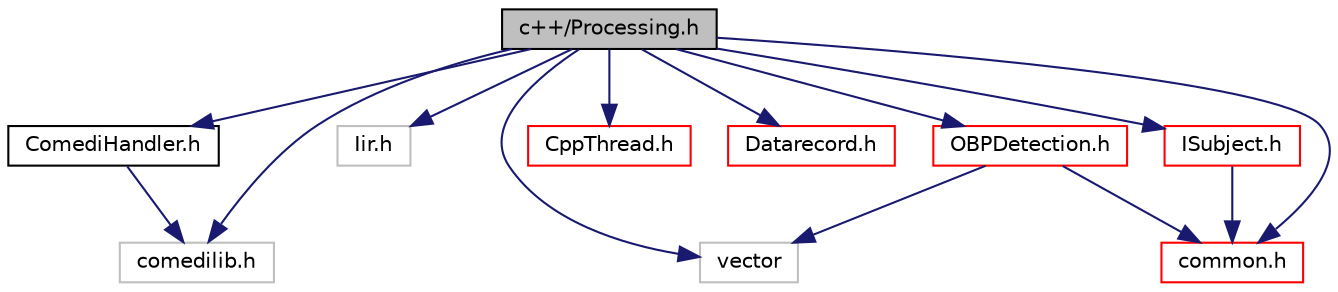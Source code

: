 digraph "c++/Processing.h"
{
 // LATEX_PDF_SIZE
  bgcolor="transparent";
  edge [fontname="Helvetica",fontsize="10",labelfontname="Helvetica",labelfontsize="10"];
  node [fontname="Helvetica",fontsize="10",shape=record];
  Node1 [label="c++/Processing.h",height=0.2,width=0.4,color="black", fillcolor="grey75", style="filled", fontcolor="black",tooltip="The header file of the Processing class."];
  Node1 -> Node2 [color="midnightblue",fontsize="10",style="solid",fontname="Helvetica"];
  Node2 [label="vector",height=0.2,width=0.4,color="grey75",tooltip=" "];
  Node1 -> Node3 [color="midnightblue",fontsize="10",style="solid",fontname="Helvetica"];
  Node3 [label="comedilib.h",height=0.2,width=0.4,color="grey75",tooltip=" "];
  Node1 -> Node4 [color="midnightblue",fontsize="10",style="solid",fontname="Helvetica"];
  Node4 [label="Iir.h",height=0.2,width=0.4,color="grey75",tooltip=" "];
  Node1 -> Node5 [color="midnightblue",fontsize="10",style="solid",fontname="Helvetica"];
  Node5 [label="common.h",height=0.2,width=0.4,color="red",URL="$common_8h.html",tooltip=" "];
  Node1 -> Node8 [color="midnightblue",fontsize="10",style="solid",fontname="Helvetica"];
  Node8 [label="CppThread.h",height=0.2,width=0.4,color="red",URL="$_cpp_thread_8h.html",tooltip=" "];
  Node1 -> Node10 [color="midnightblue",fontsize="10",style="solid",fontname="Helvetica"];
  Node10 [label="Datarecord.h",height=0.2,width=0.4,color="red",URL="$_datarecord_8h.html",tooltip="The header file of the Datarecord class."];
  Node1 -> Node14 [color="midnightblue",fontsize="10",style="solid",fontname="Helvetica"];
  Node14 [label="ISubject.h",height=0.2,width=0.4,color="red",URL="$_i_subject_8h.html",tooltip="The header file of the ISubject class."];
  Node14 -> Node5 [color="midnightblue",fontsize="10",style="solid",fontname="Helvetica"];
  Node1 -> Node18 [color="midnightblue",fontsize="10",style="solid",fontname="Helvetica"];
  Node18 [label="ComediHandler.h",height=0.2,width=0.4,color="black",URL="$_comedi_handler_8h.html",tooltip="The header file of the ComdeiHandler class."];
  Node18 -> Node3 [color="midnightblue",fontsize="10",style="solid",fontname="Helvetica"];
  Node1 -> Node19 [color="midnightblue",fontsize="10",style="solid",fontname="Helvetica"];
  Node19 [label="OBPDetection.h",height=0.2,width=0.4,color="red",URL="$_o_b_p_detection_8h.html",tooltip="The header file of the OBPDetection class."];
  Node19 -> Node2 [color="midnightblue",fontsize="10",style="solid",fontname="Helvetica"];
  Node19 -> Node5 [color="midnightblue",fontsize="10",style="solid",fontname="Helvetica"];
}
